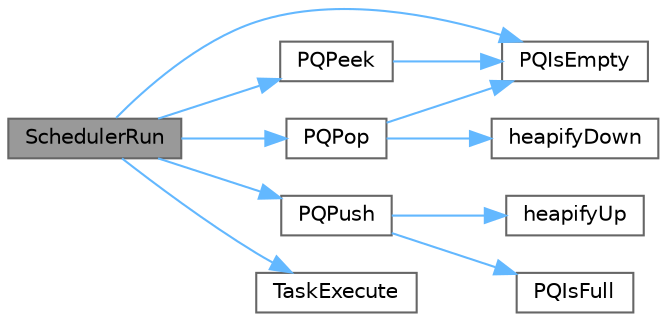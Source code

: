 digraph "SchedulerRun"
{
 // LATEX_PDF_SIZE
  bgcolor="transparent";
  edge [fontname=Helvetica,fontsize=10,labelfontname=Helvetica,labelfontsize=10];
  node [fontname=Helvetica,fontsize=10,shape=box,height=0.2,width=0.4];
  rankdir="LR";
  Node1 [label="SchedulerRun",height=0.2,width=0.4,color="gray40", fillcolor="grey60", style="filled", fontcolor="black",tooltip="Runs the scheduler, executing tasks based on their priority."];
  Node1 -> Node2 [color="steelblue1",style="solid"];
  Node2 [label="PQIsEmpty",height=0.2,width=0.4,color="grey40", fillcolor="white", style="filled",URL="$PriorityQueue_8c.html#a3db90f839aff3e0e896ca237483bb926",tooltip="Checks if the priority queue is empty."];
  Node1 -> Node3 [color="steelblue1",style="solid"];
  Node3 [label="PQPeek",height=0.2,width=0.4,color="grey40", fillcolor="white", style="filled",URL="$PriorityQueue_8c.html#a176542d630434d645be4ce5c3e7d5189",tooltip="Peeks at the highest priority task in the priority queue without removing it."];
  Node3 -> Node2 [color="steelblue1",style="solid"];
  Node1 -> Node4 [color="steelblue1",style="solid"];
  Node4 [label="PQPop",height=0.2,width=0.4,color="grey40", fillcolor="white", style="filled",URL="$PriorityQueue_8c.html#accf2d5c29ecdd09ea36ac2d7dbb7556f",tooltip="Pops the highest priority task from the priority queue."];
  Node4 -> Node5 [color="steelblue1",style="solid"];
  Node5 [label="heapifyDown",height=0.2,width=0.4,color="grey40", fillcolor="white", style="filled",URL="$PriorityQueue_8c.html#a6656021f82dc5fc0e47981fad7fda2bd",tooltip="Restores the heap property by moving the node at the given index down."];
  Node4 -> Node2 [color="steelblue1",style="solid"];
  Node1 -> Node6 [color="steelblue1",style="solid"];
  Node6 [label="PQPush",height=0.2,width=0.4,color="grey40", fillcolor="white", style="filled",URL="$PriorityQueue_8c.html#ae841bdf0664368f8d4484b0e5dbd33d7",tooltip="Pushes a task with a given priority onto the priority queue."];
  Node6 -> Node7 [color="steelblue1",style="solid"];
  Node7 [label="heapifyUp",height=0.2,width=0.4,color="grey40", fillcolor="white", style="filled",URL="$PriorityQueue_8c.html#ab7631090c485201b8c6f7773b0575e3f",tooltip="Restores the heap property by moving the node at the given index up."];
  Node6 -> Node8 [color="steelblue1",style="solid"];
  Node8 [label="PQIsFull",height=0.2,width=0.4,color="grey40", fillcolor="white", style="filled",URL="$PriorityQueue_8c.html#aca9cc7f25c9cc6fd37c05dbb5b81e727",tooltip="Checks if the priority queue is full."];
  Node1 -> Node9 [color="steelblue1",style="solid"];
  Node9 [label="TaskExecute",height=0.2,width=0.4,color="grey40", fillcolor="white", style="filled",URL="$Task_8c.html#af74a92b4c3acbd7beebe1c7e404f6b99",tooltip="Executes the task by calling the sensor's update function."];
}

